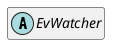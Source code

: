 @startuml
set namespaceSeparator \\
hide members
hide << alias >> circle

abstract class EvWatcher
@enduml
